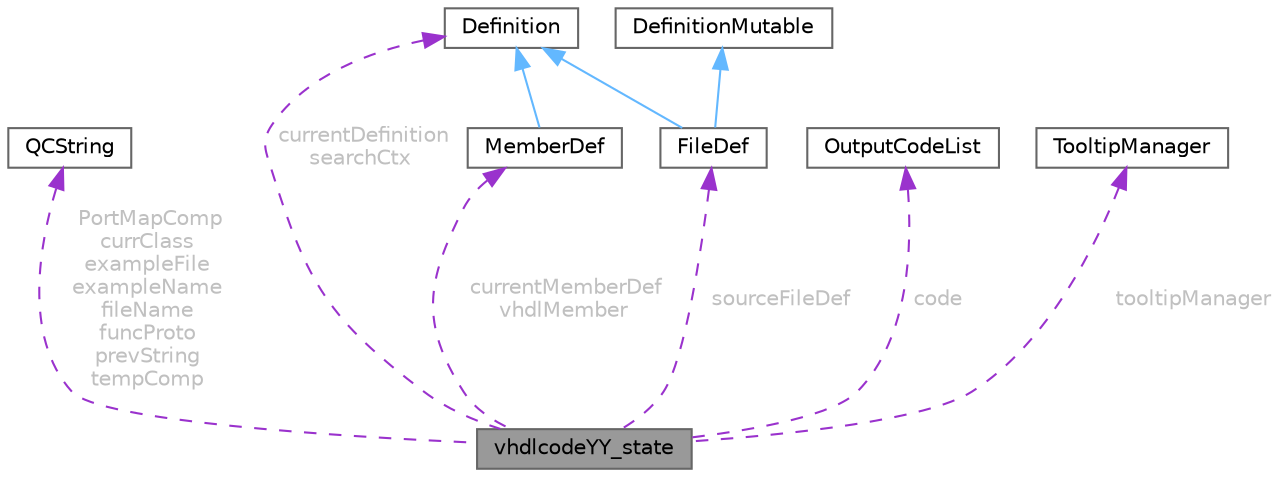 digraph "vhdlcodeYY_state"
{
 // INTERACTIVE_SVG=YES
 // LATEX_PDF_SIZE
  bgcolor="transparent";
  edge [fontname=Helvetica,fontsize=10,labelfontname=Helvetica,labelfontsize=10];
  node [fontname=Helvetica,fontsize=10,shape=box,height=0.2,width=0.4];
  Node1 [label="vhdlcodeYY_state",height=0.2,width=0.4,color="gray40", fillcolor="grey60", style="filled", fontcolor="black",tooltip=" "];
  Node2 -> Node1 [dir="back",color="darkorchid3",style="dashed",tooltip=" ",label=" PortMapComp\ncurrClass\nexampleFile\nexampleName\nfileName\nfuncProto\nprevString\ntempComp",fontcolor="grey" ];
  Node2 [label="QCString",height=0.2,width=0.4,color="gray40", fillcolor="white", style="filled",URL="$d9/d45/class_q_c_string.html",tooltip="This is an alternative implementation of QCString."];
  Node3 -> Node1 [dir="back",color="darkorchid3",style="dashed",tooltip=" ",label=" currentMemberDef\nvhdlMember",fontcolor="grey" ];
  Node3 [label="MemberDef",height=0.2,width=0.4,color="gray40", fillcolor="white", style="filled",URL="$da/d09/class_member_def.html",tooltip="A model of a class/file/namespace member symbol."];
  Node4 -> Node3 [dir="back",color="steelblue1",style="solid",tooltip=" "];
  Node4 [label="Definition",height=0.2,width=0.4,color="gray40", fillcolor="white", style="filled",URL="$d5/dcc/class_definition.html",tooltip="The common base class of all entity definitions found in the sources."];
  Node5 -> Node1 [dir="back",color="darkorchid3",style="dashed",tooltip=" ",label=" code",fontcolor="grey" ];
  Node5 [label="OutputCodeList",height=0.2,width=0.4,color="gray40", fillcolor="white", style="filled",URL="$db/d8e/class_output_code_list.html",tooltip="Class representing a list of different code generators."];
  Node4 -> Node1 [dir="back",color="darkorchid3",style="dashed",tooltip=" ",label=" currentDefinition\nsearchCtx",fontcolor="grey" ];
  Node6 -> Node1 [dir="back",color="darkorchid3",style="dashed",tooltip=" ",label=" sourceFileDef",fontcolor="grey" ];
  Node6 [label="FileDef",height=0.2,width=0.4,color="gray40", fillcolor="white", style="filled",URL="$de/db0/class_file_def.html",tooltip="A model of a file symbol."];
  Node7 -> Node6 [dir="back",color="steelblue1",style="solid",tooltip=" "];
  Node7 [label="DefinitionMutable",height=0.2,width=0.4,color="gray40", fillcolor="white", style="filled",URL="$d0/d46/class_definition_mutable.html",tooltip=" "];
  Node4 -> Node6 [dir="back",color="steelblue1",style="solid",tooltip=" "];
  Node8 -> Node1 [dir="back",color="darkorchid3",style="dashed",tooltip=" ",label=" tooltipManager",fontcolor="grey" ];
  Node8 [label="TooltipManager",height=0.2,width=0.4,color="gray40", fillcolor="white", style="filled",URL="$d5/dae/class_tooltip_manager.html",tooltip="Class that manages the tooltips for a source file."];
}
